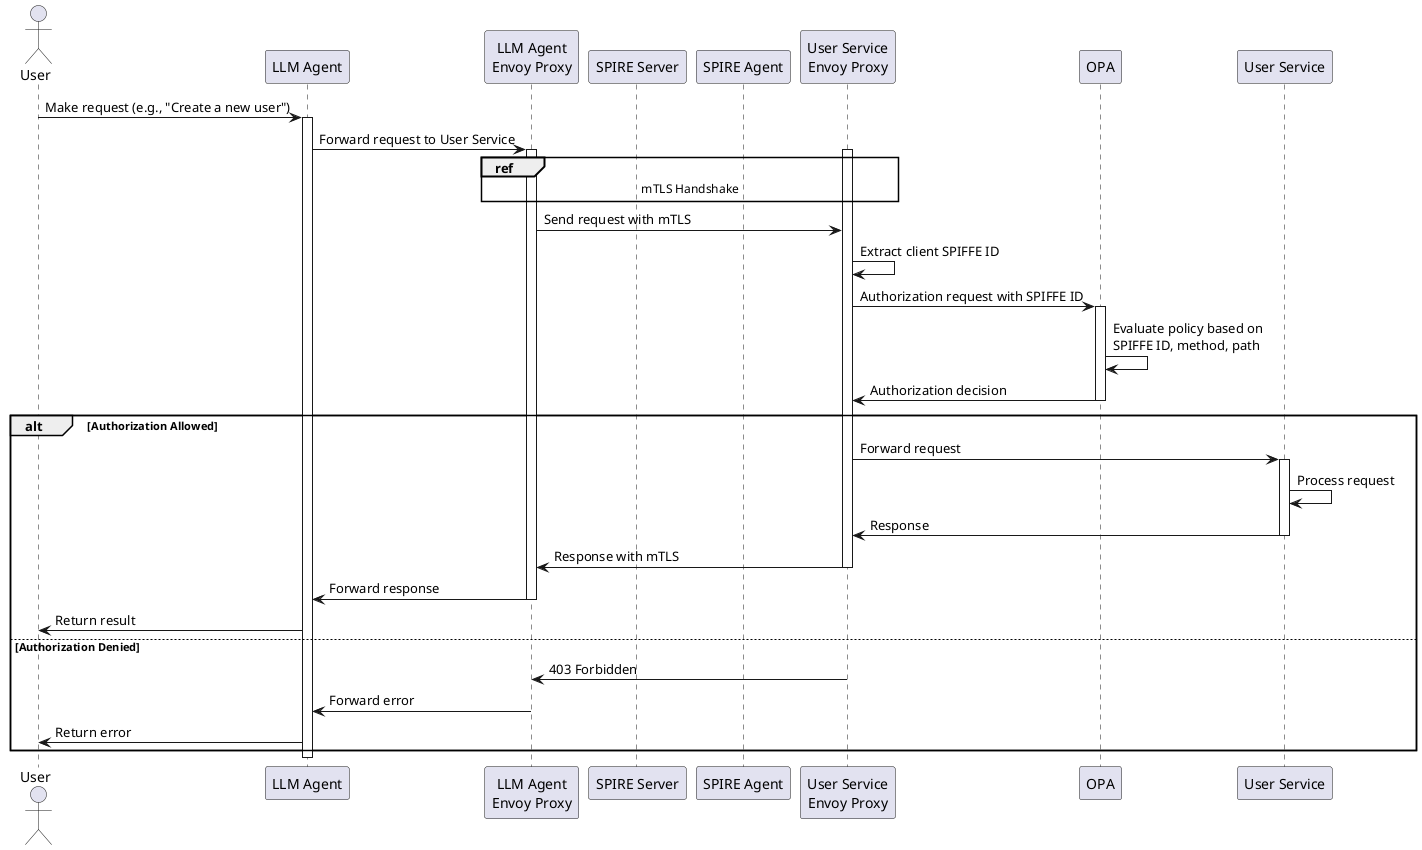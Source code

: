 @startuml Usecase Flow

actor "User" as user
participant "LLM Agent" as llm_agent
participant "LLM Agent\nEnvoy Proxy" as llm_envoy
participant "SPIRE Server" as spire_server
participant "SPIRE Agent" as spire_agent
participant "User Service\nEnvoy Proxy" as user_envoy
participant "OPA" as opa
participant "User Service" as user_service

user -> llm_agent: Make request (e.g., "Create a new user")
activate llm_agent

llm_agent -> llm_envoy: Forward request to User Service
activate llm_envoy

activate user_envoy

ref over llm_envoy, user_envoy
    mTLS Handshake
end ref

llm_envoy -> user_envoy: Send request with mTLS

user_envoy -> user_envoy: Extract client SPIFFE ID

user_envoy -> opa: Authorization request with SPIFFE ID
activate opa
opa -> opa: Evaluate policy based on\nSPIFFE ID, method, path
opa -> user_envoy: Authorization decision
deactivate opa

alt Authorization Allowed
    user_envoy -> user_service: Forward request
    activate user_service
    user_service -> user_service: Process request
    user_service -> user_envoy: Response
    deactivate user_service
    user_envoy -> llm_envoy: Response with mTLS
    deactivate user_envoy
    llm_envoy -> llm_agent: Forward response
    deactivate llm_envoy
    llm_agent -> user: Return result
else Authorization Denied
    user_envoy -> llm_envoy: 403 Forbidden
    llm_envoy -> llm_agent: Forward error
    llm_agent -> user: Return error
end

deactivate llm_agent

@enduml

